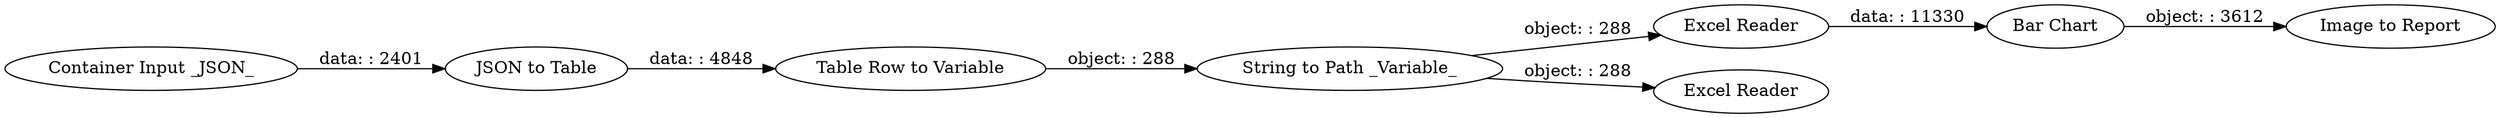 digraph {
	"-583678820951819413_7" [label="String to Path _Variable_"]
	"-583678820951819413_2" [label="JSON to Table"]
	"-583678820951819413_8" [label="Bar Chart"]
	"-583678820951819413_1" [label="Container Input _JSON_"]
	"-583678820951819413_4" [label="Excel Reader"]
	"-583678820951819413_3" [label="Table Row to Variable"]
	"-583678820951819413_5" [label="Excel Reader"]
	"-583678820951819413_9" [label="Image to Report"]
	"-583678820951819413_2" -> "-583678820951819413_3" [label="data: : 4848"]
	"-583678820951819413_8" -> "-583678820951819413_9" [label="object: : 3612"]
	"-583678820951819413_7" -> "-583678820951819413_4" [label="object: : 288"]
	"-583678820951819413_3" -> "-583678820951819413_7" [label="object: : 288"]
	"-583678820951819413_4" -> "-583678820951819413_8" [label="data: : 11330"]
	"-583678820951819413_1" -> "-583678820951819413_2" [label="data: : 2401"]
	"-583678820951819413_7" -> "-583678820951819413_5" [label="object: : 288"]
	rankdir=LR
}
